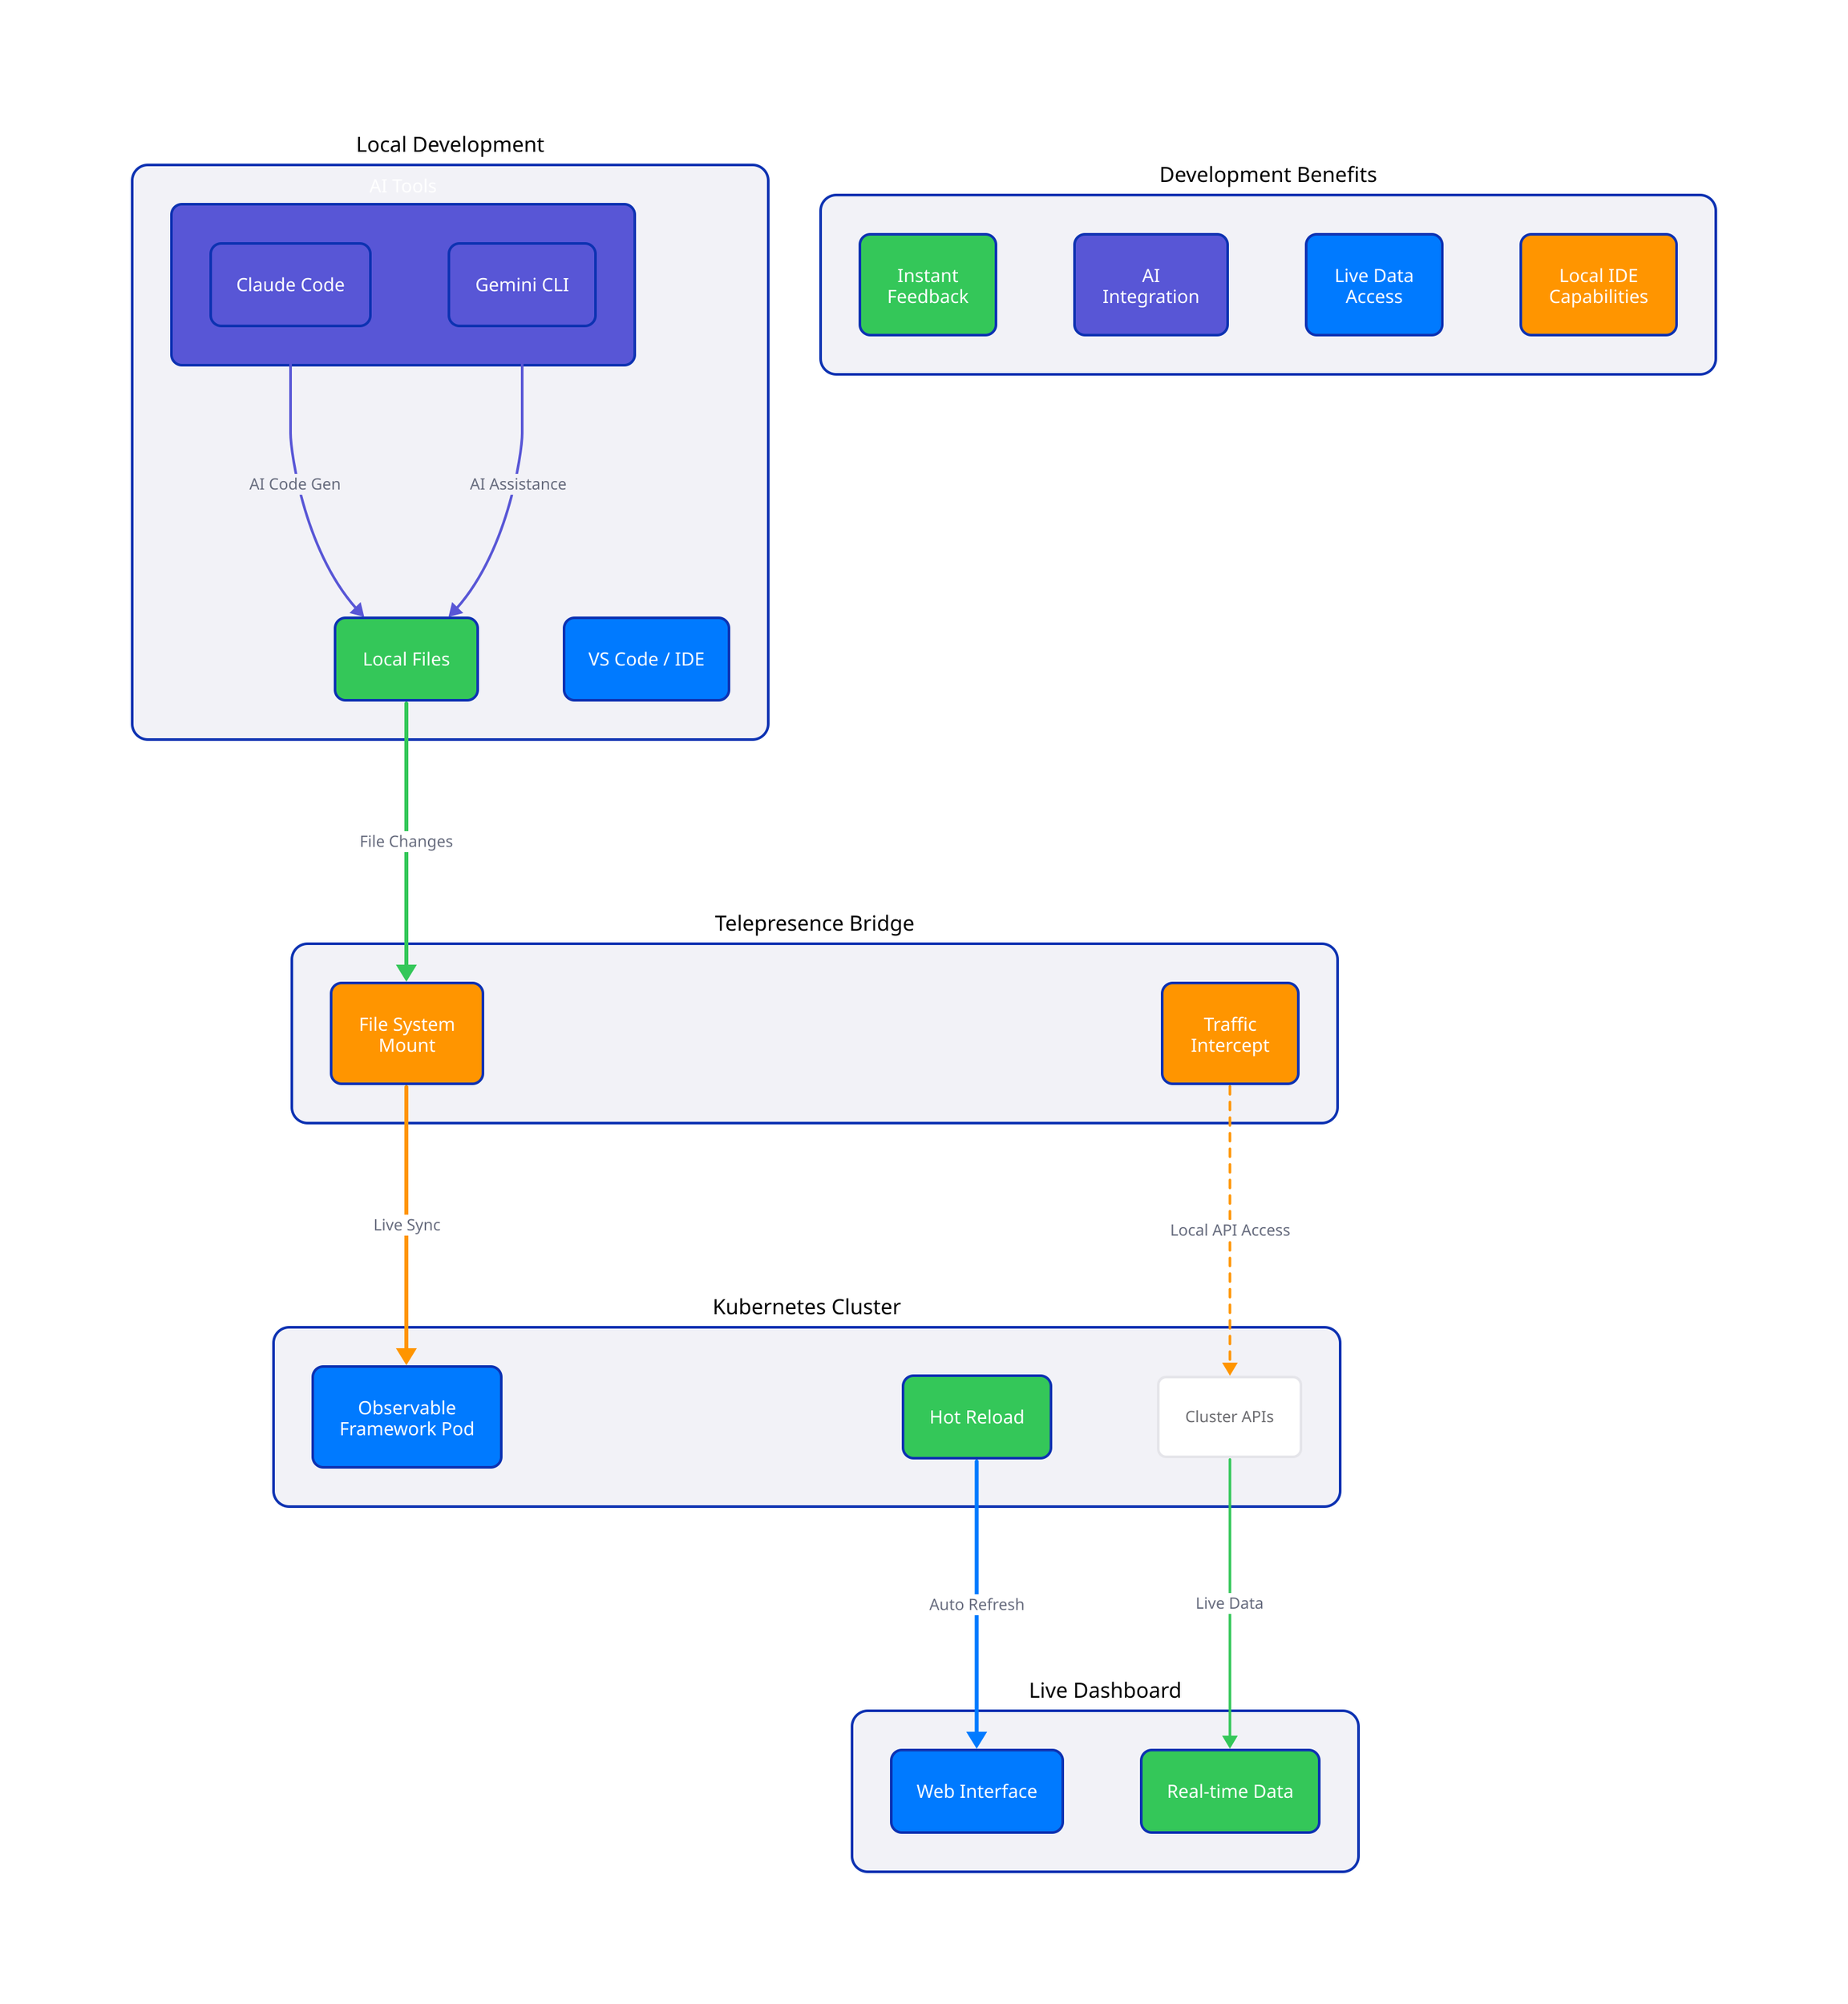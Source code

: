 # AI Development Workflow

direction: down

# Style configuration
vars: {
  d2-config: {
    theme-id: 1
    layout-engine: elk
  }
}

# Clean Apple Keynote styling
classes: {
  primary: {
    style.fill: "#007AFF"
    style.font-color: "#FFFFFF"
    style.border-radius: 8
    style.font-size: 14
  }
  secondary: {
    style.fill: "#5856D6" 
    style.font-color: "#FFFFFF"
    style.border-radius: 8
    style.font-size: 14
  }
  accent: {
    style.fill: "#FF3B30"
    style.font-color: "#FFFFFF"
    style.border-radius: 8
    style.font-size: 14
  }
  success: {
    style.fill: "#34C759"
    style.font-color: "#FFFFFF"
    style.border-radius: 8
    style.font-size: 14
  }
  warning: {
    style.fill: "#FF9500"
    style.font-color: "#FFFFFF"
    style.border-radius: 8
    style.font-size: 14
  }
  container: {
    style.fill: "#F2F2F7"
    style.font-color: "#000000"
    style.border-radius: 12
    style.font-size: 16
    style.bold: true
  }
  note: {
    style.fill: "#FFFFFF"
    style.font-color: "#6C6C70"
    style.border-radius: 6
    style.font-size: 12
    style.stroke: "#E5E5EA"
  }
}

# Local development environment
local: {
  label: "Local Development"
  class: container
  
  ai_tools: {
    label: "AI Tools"
    class: secondary
    
    claude: {
      label: "Claude Code"
      class: secondary
    }
    
    gemini: {
      label: "Gemini CLI"
      class: secondary
    }
  }
  
  filesystem: {
    label: "Local Files"
    class: success
  }
  
  editor: {
    label: "VS Code / IDE"
    class: primary
  }
}

# Telepresence bridge
bridge: {
  label: "Telepresence Bridge"
  class: container
  
  intercept: {
    label: "Traffic\nIntercept"
    class: warning
  }
  
  mount: {
    label: "File System\nMount"
    class: warning
  }
}

# Kubernetes environment
kubernetes: {
  label: "Kubernetes Cluster"
  class: container
  
  observable_pod: {
    label: "Observable\nFramework Pod"
    class: primary
  }
  
  hot_reload: {
    label: "Hot Reload"
    class: success
  }
  
  apis: {
    label: "Cluster APIs"
    class: note
  }
}

# Live dashboard
dashboard: {
  label: "Live Dashboard"
  class: container
  
  interface: {
    label: "Web Interface"
    class: primary
  }
  
  data: {
    label: "Real-time Data"
    class: success
  }
}

# Development flow
local.ai_tools.claude -> local.filesystem: "AI Code Gen" {
  style.stroke: "#5856D6"
  style.stroke-width: 2
  style.font-size: 12
}

local.ai_tools.gemini -> local.filesystem: "AI Assistance" {
  style.stroke: "#5856D6"
  style.stroke-width: 2
  style.font-size: 12
}

local.filesystem -> bridge.mount: "File Changes" {
  style.stroke: "#34C759"
  style.stroke-width: 3
  style.font-size: 12
}

bridge.mount -> kubernetes.observable_pod: "Live Sync" {
  style.stroke: "#FF9500"
  style.stroke-width: 3
  style.font-size: 12
}

kubernetes.hot_reload -> dashboard.interface: "Auto Refresh" {
  style.stroke: "#007AFF"
  style.stroke-width: 3
  style.font-size: 12
}

# API access
bridge.intercept -> kubernetes.apis: "Local API Access" {
  style.stroke: "#FF9500"
  style.stroke-width: 2
  style.stroke-dash: 3
  style.font-size: 12
}

kubernetes.apis -> dashboard.data: "Live Data" {
  style.stroke: "#34C759"
  style.stroke-width: 2
  style.font-size: 12
}

# Benefits section
benefits: {
  label: "Development Benefits"
  class: container
  
  instant: {
    label: "Instant\nFeedback"
    class: success
  }
  
  ai_integration: {
    label: "AI\nIntegration"
    class: secondary
  }
  
  live_data: {
    label: "Live Data\nAccess"
    class: primary
  }
  
  local_tools: {
    label: "Local IDE\nCapabilities"
    class: warning
  }
}